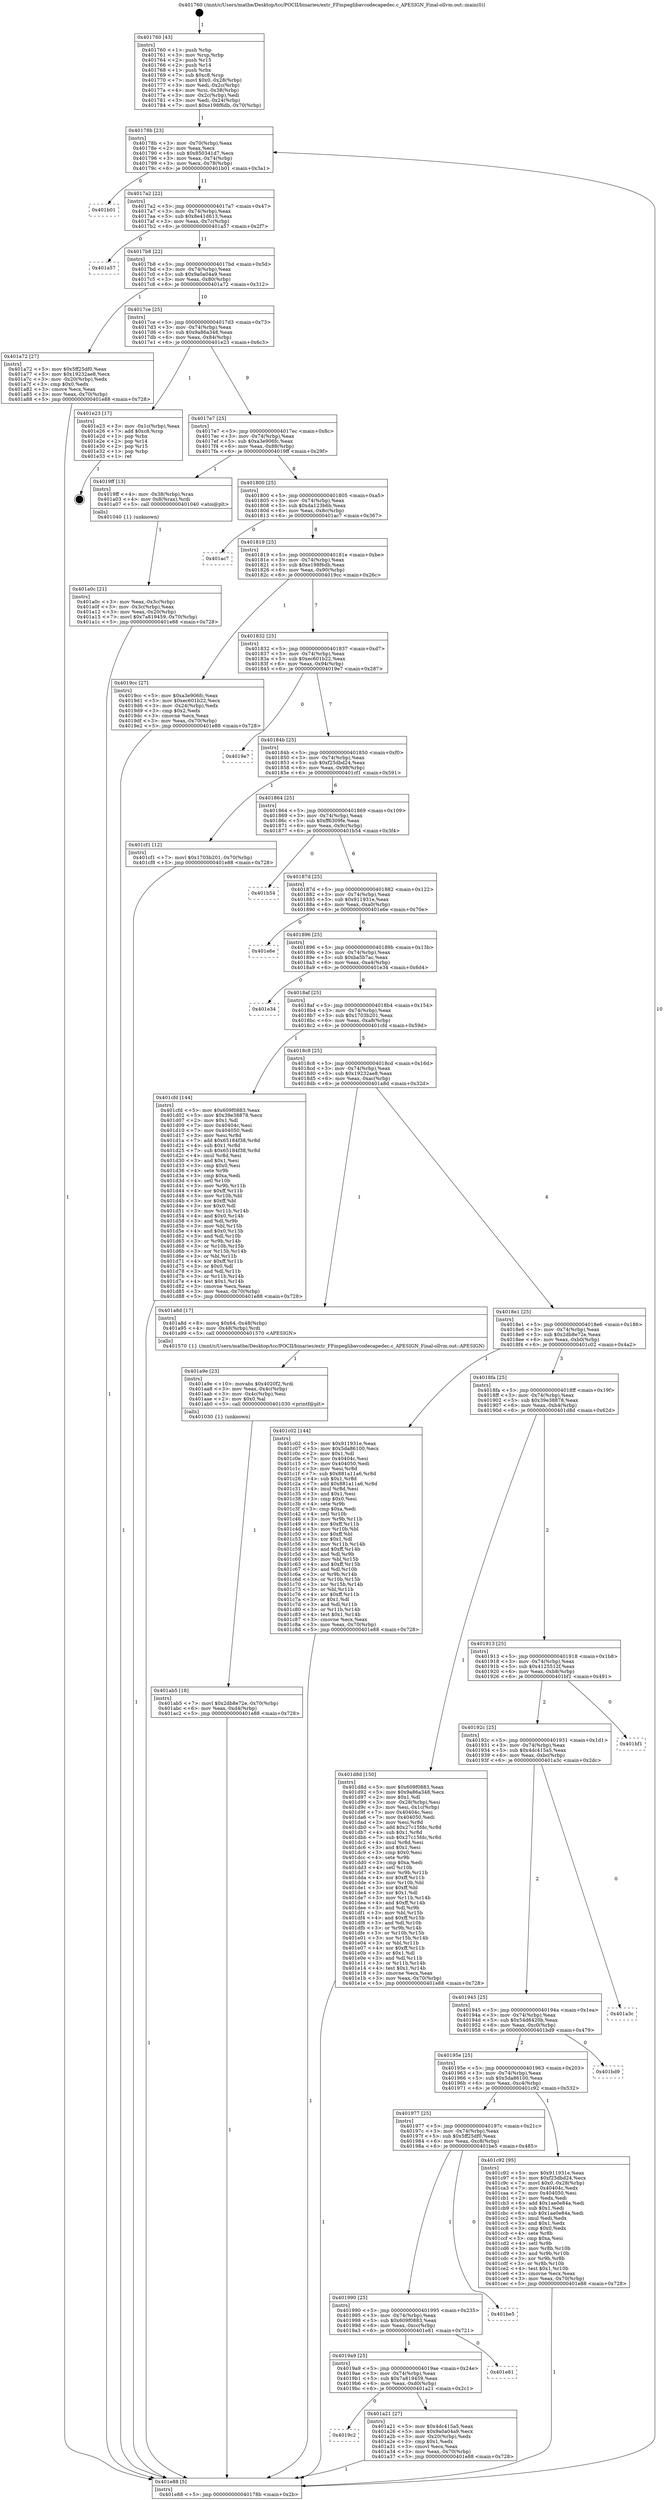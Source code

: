 digraph "0x401760" {
  label = "0x401760 (/mnt/c/Users/mathe/Desktop/tcc/POCII/binaries/extr_FFmpeglibavcodecapedec.c_APESIGN_Final-ollvm.out::main(0))"
  labelloc = "t"
  node[shape=record]

  Entry [label="",width=0.3,height=0.3,shape=circle,fillcolor=black,style=filled]
  "0x40178b" [label="{
     0x40178b [23]\l
     | [instrs]\l
     &nbsp;&nbsp;0x40178b \<+3\>: mov -0x70(%rbp),%eax\l
     &nbsp;&nbsp;0x40178e \<+2\>: mov %eax,%ecx\l
     &nbsp;&nbsp;0x401790 \<+6\>: sub $0x850341d7,%ecx\l
     &nbsp;&nbsp;0x401796 \<+3\>: mov %eax,-0x74(%rbp)\l
     &nbsp;&nbsp;0x401799 \<+3\>: mov %ecx,-0x78(%rbp)\l
     &nbsp;&nbsp;0x40179c \<+6\>: je 0000000000401b01 \<main+0x3a1\>\l
  }"]
  "0x401b01" [label="{
     0x401b01\l
  }", style=dashed]
  "0x4017a2" [label="{
     0x4017a2 [22]\l
     | [instrs]\l
     &nbsp;&nbsp;0x4017a2 \<+5\>: jmp 00000000004017a7 \<main+0x47\>\l
     &nbsp;&nbsp;0x4017a7 \<+3\>: mov -0x74(%rbp),%eax\l
     &nbsp;&nbsp;0x4017aa \<+5\>: sub $0x8e41d613,%eax\l
     &nbsp;&nbsp;0x4017af \<+3\>: mov %eax,-0x7c(%rbp)\l
     &nbsp;&nbsp;0x4017b2 \<+6\>: je 0000000000401a57 \<main+0x2f7\>\l
  }"]
  Exit [label="",width=0.3,height=0.3,shape=circle,fillcolor=black,style=filled,peripheries=2]
  "0x401a57" [label="{
     0x401a57\l
  }", style=dashed]
  "0x4017b8" [label="{
     0x4017b8 [22]\l
     | [instrs]\l
     &nbsp;&nbsp;0x4017b8 \<+5\>: jmp 00000000004017bd \<main+0x5d\>\l
     &nbsp;&nbsp;0x4017bd \<+3\>: mov -0x74(%rbp),%eax\l
     &nbsp;&nbsp;0x4017c0 \<+5\>: sub $0x9a0a04a9,%eax\l
     &nbsp;&nbsp;0x4017c5 \<+3\>: mov %eax,-0x80(%rbp)\l
     &nbsp;&nbsp;0x4017c8 \<+6\>: je 0000000000401a72 \<main+0x312\>\l
  }"]
  "0x401ab5" [label="{
     0x401ab5 [18]\l
     | [instrs]\l
     &nbsp;&nbsp;0x401ab5 \<+7\>: movl $0x2db8e72e,-0x70(%rbp)\l
     &nbsp;&nbsp;0x401abc \<+6\>: mov %eax,-0xd4(%rbp)\l
     &nbsp;&nbsp;0x401ac2 \<+5\>: jmp 0000000000401e88 \<main+0x728\>\l
  }"]
  "0x401a72" [label="{
     0x401a72 [27]\l
     | [instrs]\l
     &nbsp;&nbsp;0x401a72 \<+5\>: mov $0x5ff25df0,%eax\l
     &nbsp;&nbsp;0x401a77 \<+5\>: mov $0x19232ae8,%ecx\l
     &nbsp;&nbsp;0x401a7c \<+3\>: mov -0x20(%rbp),%edx\l
     &nbsp;&nbsp;0x401a7f \<+3\>: cmp $0x0,%edx\l
     &nbsp;&nbsp;0x401a82 \<+3\>: cmove %ecx,%eax\l
     &nbsp;&nbsp;0x401a85 \<+3\>: mov %eax,-0x70(%rbp)\l
     &nbsp;&nbsp;0x401a88 \<+5\>: jmp 0000000000401e88 \<main+0x728\>\l
  }"]
  "0x4017ce" [label="{
     0x4017ce [25]\l
     | [instrs]\l
     &nbsp;&nbsp;0x4017ce \<+5\>: jmp 00000000004017d3 \<main+0x73\>\l
     &nbsp;&nbsp;0x4017d3 \<+3\>: mov -0x74(%rbp),%eax\l
     &nbsp;&nbsp;0x4017d6 \<+5\>: sub $0x9a86a348,%eax\l
     &nbsp;&nbsp;0x4017db \<+6\>: mov %eax,-0x84(%rbp)\l
     &nbsp;&nbsp;0x4017e1 \<+6\>: je 0000000000401e23 \<main+0x6c3\>\l
  }"]
  "0x401a9e" [label="{
     0x401a9e [23]\l
     | [instrs]\l
     &nbsp;&nbsp;0x401a9e \<+10\>: movabs $0x4020f2,%rdi\l
     &nbsp;&nbsp;0x401aa8 \<+3\>: mov %eax,-0x4c(%rbp)\l
     &nbsp;&nbsp;0x401aab \<+3\>: mov -0x4c(%rbp),%esi\l
     &nbsp;&nbsp;0x401aae \<+2\>: mov $0x0,%al\l
     &nbsp;&nbsp;0x401ab0 \<+5\>: call 0000000000401030 \<printf@plt\>\l
     | [calls]\l
     &nbsp;&nbsp;0x401030 \{1\} (unknown)\l
  }"]
  "0x401e23" [label="{
     0x401e23 [17]\l
     | [instrs]\l
     &nbsp;&nbsp;0x401e23 \<+3\>: mov -0x1c(%rbp),%eax\l
     &nbsp;&nbsp;0x401e26 \<+7\>: add $0xc8,%rsp\l
     &nbsp;&nbsp;0x401e2d \<+1\>: pop %rbx\l
     &nbsp;&nbsp;0x401e2e \<+2\>: pop %r14\l
     &nbsp;&nbsp;0x401e30 \<+2\>: pop %r15\l
     &nbsp;&nbsp;0x401e32 \<+1\>: pop %rbp\l
     &nbsp;&nbsp;0x401e33 \<+1\>: ret\l
  }"]
  "0x4017e7" [label="{
     0x4017e7 [25]\l
     | [instrs]\l
     &nbsp;&nbsp;0x4017e7 \<+5\>: jmp 00000000004017ec \<main+0x8c\>\l
     &nbsp;&nbsp;0x4017ec \<+3\>: mov -0x74(%rbp),%eax\l
     &nbsp;&nbsp;0x4017ef \<+5\>: sub $0xa3e906fc,%eax\l
     &nbsp;&nbsp;0x4017f4 \<+6\>: mov %eax,-0x88(%rbp)\l
     &nbsp;&nbsp;0x4017fa \<+6\>: je 00000000004019ff \<main+0x29f\>\l
  }"]
  "0x4019c2" [label="{
     0x4019c2\l
  }", style=dashed]
  "0x4019ff" [label="{
     0x4019ff [13]\l
     | [instrs]\l
     &nbsp;&nbsp;0x4019ff \<+4\>: mov -0x38(%rbp),%rax\l
     &nbsp;&nbsp;0x401a03 \<+4\>: mov 0x8(%rax),%rdi\l
     &nbsp;&nbsp;0x401a07 \<+5\>: call 0000000000401040 \<atoi@plt\>\l
     | [calls]\l
     &nbsp;&nbsp;0x401040 \{1\} (unknown)\l
  }"]
  "0x401800" [label="{
     0x401800 [25]\l
     | [instrs]\l
     &nbsp;&nbsp;0x401800 \<+5\>: jmp 0000000000401805 \<main+0xa5\>\l
     &nbsp;&nbsp;0x401805 \<+3\>: mov -0x74(%rbp),%eax\l
     &nbsp;&nbsp;0x401808 \<+5\>: sub $0xda123b6b,%eax\l
     &nbsp;&nbsp;0x40180d \<+6\>: mov %eax,-0x8c(%rbp)\l
     &nbsp;&nbsp;0x401813 \<+6\>: je 0000000000401ac7 \<main+0x367\>\l
  }"]
  "0x401a21" [label="{
     0x401a21 [27]\l
     | [instrs]\l
     &nbsp;&nbsp;0x401a21 \<+5\>: mov $0x4dc415a5,%eax\l
     &nbsp;&nbsp;0x401a26 \<+5\>: mov $0x9a0a04a9,%ecx\l
     &nbsp;&nbsp;0x401a2b \<+3\>: mov -0x20(%rbp),%edx\l
     &nbsp;&nbsp;0x401a2e \<+3\>: cmp $0x1,%edx\l
     &nbsp;&nbsp;0x401a31 \<+3\>: cmovl %ecx,%eax\l
     &nbsp;&nbsp;0x401a34 \<+3\>: mov %eax,-0x70(%rbp)\l
     &nbsp;&nbsp;0x401a37 \<+5\>: jmp 0000000000401e88 \<main+0x728\>\l
  }"]
  "0x401ac7" [label="{
     0x401ac7\l
  }", style=dashed]
  "0x401819" [label="{
     0x401819 [25]\l
     | [instrs]\l
     &nbsp;&nbsp;0x401819 \<+5\>: jmp 000000000040181e \<main+0xbe\>\l
     &nbsp;&nbsp;0x40181e \<+3\>: mov -0x74(%rbp),%eax\l
     &nbsp;&nbsp;0x401821 \<+5\>: sub $0xe198f6db,%eax\l
     &nbsp;&nbsp;0x401826 \<+6\>: mov %eax,-0x90(%rbp)\l
     &nbsp;&nbsp;0x40182c \<+6\>: je 00000000004019cc \<main+0x26c\>\l
  }"]
  "0x4019a9" [label="{
     0x4019a9 [25]\l
     | [instrs]\l
     &nbsp;&nbsp;0x4019a9 \<+5\>: jmp 00000000004019ae \<main+0x24e\>\l
     &nbsp;&nbsp;0x4019ae \<+3\>: mov -0x74(%rbp),%eax\l
     &nbsp;&nbsp;0x4019b1 \<+5\>: sub $0x7a819459,%eax\l
     &nbsp;&nbsp;0x4019b6 \<+6\>: mov %eax,-0xd0(%rbp)\l
     &nbsp;&nbsp;0x4019bc \<+6\>: je 0000000000401a21 \<main+0x2c1\>\l
  }"]
  "0x4019cc" [label="{
     0x4019cc [27]\l
     | [instrs]\l
     &nbsp;&nbsp;0x4019cc \<+5\>: mov $0xa3e906fc,%eax\l
     &nbsp;&nbsp;0x4019d1 \<+5\>: mov $0xec601b22,%ecx\l
     &nbsp;&nbsp;0x4019d6 \<+3\>: mov -0x24(%rbp),%edx\l
     &nbsp;&nbsp;0x4019d9 \<+3\>: cmp $0x2,%edx\l
     &nbsp;&nbsp;0x4019dc \<+3\>: cmovne %ecx,%eax\l
     &nbsp;&nbsp;0x4019df \<+3\>: mov %eax,-0x70(%rbp)\l
     &nbsp;&nbsp;0x4019e2 \<+5\>: jmp 0000000000401e88 \<main+0x728\>\l
  }"]
  "0x401832" [label="{
     0x401832 [25]\l
     | [instrs]\l
     &nbsp;&nbsp;0x401832 \<+5\>: jmp 0000000000401837 \<main+0xd7\>\l
     &nbsp;&nbsp;0x401837 \<+3\>: mov -0x74(%rbp),%eax\l
     &nbsp;&nbsp;0x40183a \<+5\>: sub $0xec601b22,%eax\l
     &nbsp;&nbsp;0x40183f \<+6\>: mov %eax,-0x94(%rbp)\l
     &nbsp;&nbsp;0x401845 \<+6\>: je 00000000004019e7 \<main+0x287\>\l
  }"]
  "0x401e88" [label="{
     0x401e88 [5]\l
     | [instrs]\l
     &nbsp;&nbsp;0x401e88 \<+5\>: jmp 000000000040178b \<main+0x2b\>\l
  }"]
  "0x401760" [label="{
     0x401760 [43]\l
     | [instrs]\l
     &nbsp;&nbsp;0x401760 \<+1\>: push %rbp\l
     &nbsp;&nbsp;0x401761 \<+3\>: mov %rsp,%rbp\l
     &nbsp;&nbsp;0x401764 \<+2\>: push %r15\l
     &nbsp;&nbsp;0x401766 \<+2\>: push %r14\l
     &nbsp;&nbsp;0x401768 \<+1\>: push %rbx\l
     &nbsp;&nbsp;0x401769 \<+7\>: sub $0xc8,%rsp\l
     &nbsp;&nbsp;0x401770 \<+7\>: movl $0x0,-0x28(%rbp)\l
     &nbsp;&nbsp;0x401777 \<+3\>: mov %edi,-0x2c(%rbp)\l
     &nbsp;&nbsp;0x40177a \<+4\>: mov %rsi,-0x38(%rbp)\l
     &nbsp;&nbsp;0x40177e \<+3\>: mov -0x2c(%rbp),%edi\l
     &nbsp;&nbsp;0x401781 \<+3\>: mov %edi,-0x24(%rbp)\l
     &nbsp;&nbsp;0x401784 \<+7\>: movl $0xe198f6db,-0x70(%rbp)\l
  }"]
  "0x401a0c" [label="{
     0x401a0c [21]\l
     | [instrs]\l
     &nbsp;&nbsp;0x401a0c \<+3\>: mov %eax,-0x3c(%rbp)\l
     &nbsp;&nbsp;0x401a0f \<+3\>: mov -0x3c(%rbp),%eax\l
     &nbsp;&nbsp;0x401a12 \<+3\>: mov %eax,-0x20(%rbp)\l
     &nbsp;&nbsp;0x401a15 \<+7\>: movl $0x7a819459,-0x70(%rbp)\l
     &nbsp;&nbsp;0x401a1c \<+5\>: jmp 0000000000401e88 \<main+0x728\>\l
  }"]
  "0x401e81" [label="{
     0x401e81\l
  }", style=dashed]
  "0x4019e7" [label="{
     0x4019e7\l
  }", style=dashed]
  "0x40184b" [label="{
     0x40184b [25]\l
     | [instrs]\l
     &nbsp;&nbsp;0x40184b \<+5\>: jmp 0000000000401850 \<main+0xf0\>\l
     &nbsp;&nbsp;0x401850 \<+3\>: mov -0x74(%rbp),%eax\l
     &nbsp;&nbsp;0x401853 \<+5\>: sub $0xf25dbd24,%eax\l
     &nbsp;&nbsp;0x401858 \<+6\>: mov %eax,-0x98(%rbp)\l
     &nbsp;&nbsp;0x40185e \<+6\>: je 0000000000401cf1 \<main+0x591\>\l
  }"]
  "0x401990" [label="{
     0x401990 [25]\l
     | [instrs]\l
     &nbsp;&nbsp;0x401990 \<+5\>: jmp 0000000000401995 \<main+0x235\>\l
     &nbsp;&nbsp;0x401995 \<+3\>: mov -0x74(%rbp),%eax\l
     &nbsp;&nbsp;0x401998 \<+5\>: sub $0x609f0883,%eax\l
     &nbsp;&nbsp;0x40199d \<+6\>: mov %eax,-0xcc(%rbp)\l
     &nbsp;&nbsp;0x4019a3 \<+6\>: je 0000000000401e81 \<main+0x721\>\l
  }"]
  "0x401cf1" [label="{
     0x401cf1 [12]\l
     | [instrs]\l
     &nbsp;&nbsp;0x401cf1 \<+7\>: movl $0x1703b201,-0x70(%rbp)\l
     &nbsp;&nbsp;0x401cf8 \<+5\>: jmp 0000000000401e88 \<main+0x728\>\l
  }"]
  "0x401864" [label="{
     0x401864 [25]\l
     | [instrs]\l
     &nbsp;&nbsp;0x401864 \<+5\>: jmp 0000000000401869 \<main+0x109\>\l
     &nbsp;&nbsp;0x401869 \<+3\>: mov -0x74(%rbp),%eax\l
     &nbsp;&nbsp;0x40186c \<+5\>: sub $0xff6309fe,%eax\l
     &nbsp;&nbsp;0x401871 \<+6\>: mov %eax,-0x9c(%rbp)\l
     &nbsp;&nbsp;0x401877 \<+6\>: je 0000000000401b54 \<main+0x3f4\>\l
  }"]
  "0x401be5" [label="{
     0x401be5\l
  }", style=dashed]
  "0x401b54" [label="{
     0x401b54\l
  }", style=dashed]
  "0x40187d" [label="{
     0x40187d [25]\l
     | [instrs]\l
     &nbsp;&nbsp;0x40187d \<+5\>: jmp 0000000000401882 \<main+0x122\>\l
     &nbsp;&nbsp;0x401882 \<+3\>: mov -0x74(%rbp),%eax\l
     &nbsp;&nbsp;0x401885 \<+5\>: sub $0x911931e,%eax\l
     &nbsp;&nbsp;0x40188a \<+6\>: mov %eax,-0xa0(%rbp)\l
     &nbsp;&nbsp;0x401890 \<+6\>: je 0000000000401e6e \<main+0x70e\>\l
  }"]
  "0x401977" [label="{
     0x401977 [25]\l
     | [instrs]\l
     &nbsp;&nbsp;0x401977 \<+5\>: jmp 000000000040197c \<main+0x21c\>\l
     &nbsp;&nbsp;0x40197c \<+3\>: mov -0x74(%rbp),%eax\l
     &nbsp;&nbsp;0x40197f \<+5\>: sub $0x5ff25df0,%eax\l
     &nbsp;&nbsp;0x401984 \<+6\>: mov %eax,-0xc8(%rbp)\l
     &nbsp;&nbsp;0x40198a \<+6\>: je 0000000000401be5 \<main+0x485\>\l
  }"]
  "0x401e6e" [label="{
     0x401e6e\l
  }", style=dashed]
  "0x401896" [label="{
     0x401896 [25]\l
     | [instrs]\l
     &nbsp;&nbsp;0x401896 \<+5\>: jmp 000000000040189b \<main+0x13b\>\l
     &nbsp;&nbsp;0x40189b \<+3\>: mov -0x74(%rbp),%eax\l
     &nbsp;&nbsp;0x40189e \<+5\>: sub $0xba5b7ac,%eax\l
     &nbsp;&nbsp;0x4018a3 \<+6\>: mov %eax,-0xa4(%rbp)\l
     &nbsp;&nbsp;0x4018a9 \<+6\>: je 0000000000401e34 \<main+0x6d4\>\l
  }"]
  "0x401c92" [label="{
     0x401c92 [95]\l
     | [instrs]\l
     &nbsp;&nbsp;0x401c92 \<+5\>: mov $0x911931e,%eax\l
     &nbsp;&nbsp;0x401c97 \<+5\>: mov $0xf25dbd24,%ecx\l
     &nbsp;&nbsp;0x401c9c \<+7\>: movl $0x0,-0x28(%rbp)\l
     &nbsp;&nbsp;0x401ca3 \<+7\>: mov 0x40404c,%edx\l
     &nbsp;&nbsp;0x401caa \<+7\>: mov 0x404050,%esi\l
     &nbsp;&nbsp;0x401cb1 \<+2\>: mov %edx,%edi\l
     &nbsp;&nbsp;0x401cb3 \<+6\>: add $0x1ae0e84a,%edi\l
     &nbsp;&nbsp;0x401cb9 \<+3\>: sub $0x1,%edi\l
     &nbsp;&nbsp;0x401cbc \<+6\>: sub $0x1ae0e84a,%edi\l
     &nbsp;&nbsp;0x401cc2 \<+3\>: imul %edi,%edx\l
     &nbsp;&nbsp;0x401cc5 \<+3\>: and $0x1,%edx\l
     &nbsp;&nbsp;0x401cc8 \<+3\>: cmp $0x0,%edx\l
     &nbsp;&nbsp;0x401ccb \<+4\>: sete %r8b\l
     &nbsp;&nbsp;0x401ccf \<+3\>: cmp $0xa,%esi\l
     &nbsp;&nbsp;0x401cd2 \<+4\>: setl %r9b\l
     &nbsp;&nbsp;0x401cd6 \<+3\>: mov %r8b,%r10b\l
     &nbsp;&nbsp;0x401cd9 \<+3\>: and %r9b,%r10b\l
     &nbsp;&nbsp;0x401cdc \<+3\>: xor %r9b,%r8b\l
     &nbsp;&nbsp;0x401cdf \<+3\>: or %r8b,%r10b\l
     &nbsp;&nbsp;0x401ce2 \<+4\>: test $0x1,%r10b\l
     &nbsp;&nbsp;0x401ce6 \<+3\>: cmovne %ecx,%eax\l
     &nbsp;&nbsp;0x401ce9 \<+3\>: mov %eax,-0x70(%rbp)\l
     &nbsp;&nbsp;0x401cec \<+5\>: jmp 0000000000401e88 \<main+0x728\>\l
  }"]
  "0x401e34" [label="{
     0x401e34\l
  }", style=dashed]
  "0x4018af" [label="{
     0x4018af [25]\l
     | [instrs]\l
     &nbsp;&nbsp;0x4018af \<+5\>: jmp 00000000004018b4 \<main+0x154\>\l
     &nbsp;&nbsp;0x4018b4 \<+3\>: mov -0x74(%rbp),%eax\l
     &nbsp;&nbsp;0x4018b7 \<+5\>: sub $0x1703b201,%eax\l
     &nbsp;&nbsp;0x4018bc \<+6\>: mov %eax,-0xa8(%rbp)\l
     &nbsp;&nbsp;0x4018c2 \<+6\>: je 0000000000401cfd \<main+0x59d\>\l
  }"]
  "0x40195e" [label="{
     0x40195e [25]\l
     | [instrs]\l
     &nbsp;&nbsp;0x40195e \<+5\>: jmp 0000000000401963 \<main+0x203\>\l
     &nbsp;&nbsp;0x401963 \<+3\>: mov -0x74(%rbp),%eax\l
     &nbsp;&nbsp;0x401966 \<+5\>: sub $0x5da86100,%eax\l
     &nbsp;&nbsp;0x40196b \<+6\>: mov %eax,-0xc4(%rbp)\l
     &nbsp;&nbsp;0x401971 \<+6\>: je 0000000000401c92 \<main+0x532\>\l
  }"]
  "0x401cfd" [label="{
     0x401cfd [144]\l
     | [instrs]\l
     &nbsp;&nbsp;0x401cfd \<+5\>: mov $0x609f0883,%eax\l
     &nbsp;&nbsp;0x401d02 \<+5\>: mov $0x39e38878,%ecx\l
     &nbsp;&nbsp;0x401d07 \<+2\>: mov $0x1,%dl\l
     &nbsp;&nbsp;0x401d09 \<+7\>: mov 0x40404c,%esi\l
     &nbsp;&nbsp;0x401d10 \<+7\>: mov 0x404050,%edi\l
     &nbsp;&nbsp;0x401d17 \<+3\>: mov %esi,%r8d\l
     &nbsp;&nbsp;0x401d1a \<+7\>: add $0x65184f38,%r8d\l
     &nbsp;&nbsp;0x401d21 \<+4\>: sub $0x1,%r8d\l
     &nbsp;&nbsp;0x401d25 \<+7\>: sub $0x65184f38,%r8d\l
     &nbsp;&nbsp;0x401d2c \<+4\>: imul %r8d,%esi\l
     &nbsp;&nbsp;0x401d30 \<+3\>: and $0x1,%esi\l
     &nbsp;&nbsp;0x401d33 \<+3\>: cmp $0x0,%esi\l
     &nbsp;&nbsp;0x401d36 \<+4\>: sete %r9b\l
     &nbsp;&nbsp;0x401d3a \<+3\>: cmp $0xa,%edi\l
     &nbsp;&nbsp;0x401d3d \<+4\>: setl %r10b\l
     &nbsp;&nbsp;0x401d41 \<+3\>: mov %r9b,%r11b\l
     &nbsp;&nbsp;0x401d44 \<+4\>: xor $0xff,%r11b\l
     &nbsp;&nbsp;0x401d48 \<+3\>: mov %r10b,%bl\l
     &nbsp;&nbsp;0x401d4b \<+3\>: xor $0xff,%bl\l
     &nbsp;&nbsp;0x401d4e \<+3\>: xor $0x0,%dl\l
     &nbsp;&nbsp;0x401d51 \<+3\>: mov %r11b,%r14b\l
     &nbsp;&nbsp;0x401d54 \<+4\>: and $0x0,%r14b\l
     &nbsp;&nbsp;0x401d58 \<+3\>: and %dl,%r9b\l
     &nbsp;&nbsp;0x401d5b \<+3\>: mov %bl,%r15b\l
     &nbsp;&nbsp;0x401d5e \<+4\>: and $0x0,%r15b\l
     &nbsp;&nbsp;0x401d62 \<+3\>: and %dl,%r10b\l
     &nbsp;&nbsp;0x401d65 \<+3\>: or %r9b,%r14b\l
     &nbsp;&nbsp;0x401d68 \<+3\>: or %r10b,%r15b\l
     &nbsp;&nbsp;0x401d6b \<+3\>: xor %r15b,%r14b\l
     &nbsp;&nbsp;0x401d6e \<+3\>: or %bl,%r11b\l
     &nbsp;&nbsp;0x401d71 \<+4\>: xor $0xff,%r11b\l
     &nbsp;&nbsp;0x401d75 \<+3\>: or $0x0,%dl\l
     &nbsp;&nbsp;0x401d78 \<+3\>: and %dl,%r11b\l
     &nbsp;&nbsp;0x401d7b \<+3\>: or %r11b,%r14b\l
     &nbsp;&nbsp;0x401d7e \<+4\>: test $0x1,%r14b\l
     &nbsp;&nbsp;0x401d82 \<+3\>: cmovne %ecx,%eax\l
     &nbsp;&nbsp;0x401d85 \<+3\>: mov %eax,-0x70(%rbp)\l
     &nbsp;&nbsp;0x401d88 \<+5\>: jmp 0000000000401e88 \<main+0x728\>\l
  }"]
  "0x4018c8" [label="{
     0x4018c8 [25]\l
     | [instrs]\l
     &nbsp;&nbsp;0x4018c8 \<+5\>: jmp 00000000004018cd \<main+0x16d\>\l
     &nbsp;&nbsp;0x4018cd \<+3\>: mov -0x74(%rbp),%eax\l
     &nbsp;&nbsp;0x4018d0 \<+5\>: sub $0x19232ae8,%eax\l
     &nbsp;&nbsp;0x4018d5 \<+6\>: mov %eax,-0xac(%rbp)\l
     &nbsp;&nbsp;0x4018db \<+6\>: je 0000000000401a8d \<main+0x32d\>\l
  }"]
  "0x401bd9" [label="{
     0x401bd9\l
  }", style=dashed]
  "0x401a8d" [label="{
     0x401a8d [17]\l
     | [instrs]\l
     &nbsp;&nbsp;0x401a8d \<+8\>: movq $0x64,-0x48(%rbp)\l
     &nbsp;&nbsp;0x401a95 \<+4\>: mov -0x48(%rbp),%rdi\l
     &nbsp;&nbsp;0x401a99 \<+5\>: call 0000000000401570 \<APESIGN\>\l
     | [calls]\l
     &nbsp;&nbsp;0x401570 \{1\} (/mnt/c/Users/mathe/Desktop/tcc/POCII/binaries/extr_FFmpeglibavcodecapedec.c_APESIGN_Final-ollvm.out::APESIGN)\l
  }"]
  "0x4018e1" [label="{
     0x4018e1 [25]\l
     | [instrs]\l
     &nbsp;&nbsp;0x4018e1 \<+5\>: jmp 00000000004018e6 \<main+0x186\>\l
     &nbsp;&nbsp;0x4018e6 \<+3\>: mov -0x74(%rbp),%eax\l
     &nbsp;&nbsp;0x4018e9 \<+5\>: sub $0x2db8e72e,%eax\l
     &nbsp;&nbsp;0x4018ee \<+6\>: mov %eax,-0xb0(%rbp)\l
     &nbsp;&nbsp;0x4018f4 \<+6\>: je 0000000000401c02 \<main+0x4a2\>\l
  }"]
  "0x401945" [label="{
     0x401945 [25]\l
     | [instrs]\l
     &nbsp;&nbsp;0x401945 \<+5\>: jmp 000000000040194a \<main+0x1ea\>\l
     &nbsp;&nbsp;0x40194a \<+3\>: mov -0x74(%rbp),%eax\l
     &nbsp;&nbsp;0x40194d \<+5\>: sub $0x54d6420b,%eax\l
     &nbsp;&nbsp;0x401952 \<+6\>: mov %eax,-0xc0(%rbp)\l
     &nbsp;&nbsp;0x401958 \<+6\>: je 0000000000401bd9 \<main+0x479\>\l
  }"]
  "0x401c02" [label="{
     0x401c02 [144]\l
     | [instrs]\l
     &nbsp;&nbsp;0x401c02 \<+5\>: mov $0x911931e,%eax\l
     &nbsp;&nbsp;0x401c07 \<+5\>: mov $0x5da86100,%ecx\l
     &nbsp;&nbsp;0x401c0c \<+2\>: mov $0x1,%dl\l
     &nbsp;&nbsp;0x401c0e \<+7\>: mov 0x40404c,%esi\l
     &nbsp;&nbsp;0x401c15 \<+7\>: mov 0x404050,%edi\l
     &nbsp;&nbsp;0x401c1c \<+3\>: mov %esi,%r8d\l
     &nbsp;&nbsp;0x401c1f \<+7\>: sub $0x881a11a6,%r8d\l
     &nbsp;&nbsp;0x401c26 \<+4\>: sub $0x1,%r8d\l
     &nbsp;&nbsp;0x401c2a \<+7\>: add $0x881a11a6,%r8d\l
     &nbsp;&nbsp;0x401c31 \<+4\>: imul %r8d,%esi\l
     &nbsp;&nbsp;0x401c35 \<+3\>: and $0x1,%esi\l
     &nbsp;&nbsp;0x401c38 \<+3\>: cmp $0x0,%esi\l
     &nbsp;&nbsp;0x401c3b \<+4\>: sete %r9b\l
     &nbsp;&nbsp;0x401c3f \<+3\>: cmp $0xa,%edi\l
     &nbsp;&nbsp;0x401c42 \<+4\>: setl %r10b\l
     &nbsp;&nbsp;0x401c46 \<+3\>: mov %r9b,%r11b\l
     &nbsp;&nbsp;0x401c49 \<+4\>: xor $0xff,%r11b\l
     &nbsp;&nbsp;0x401c4d \<+3\>: mov %r10b,%bl\l
     &nbsp;&nbsp;0x401c50 \<+3\>: xor $0xff,%bl\l
     &nbsp;&nbsp;0x401c53 \<+3\>: xor $0x1,%dl\l
     &nbsp;&nbsp;0x401c56 \<+3\>: mov %r11b,%r14b\l
     &nbsp;&nbsp;0x401c59 \<+4\>: and $0xff,%r14b\l
     &nbsp;&nbsp;0x401c5d \<+3\>: and %dl,%r9b\l
     &nbsp;&nbsp;0x401c60 \<+3\>: mov %bl,%r15b\l
     &nbsp;&nbsp;0x401c63 \<+4\>: and $0xff,%r15b\l
     &nbsp;&nbsp;0x401c67 \<+3\>: and %dl,%r10b\l
     &nbsp;&nbsp;0x401c6a \<+3\>: or %r9b,%r14b\l
     &nbsp;&nbsp;0x401c6d \<+3\>: or %r10b,%r15b\l
     &nbsp;&nbsp;0x401c70 \<+3\>: xor %r15b,%r14b\l
     &nbsp;&nbsp;0x401c73 \<+3\>: or %bl,%r11b\l
     &nbsp;&nbsp;0x401c76 \<+4\>: xor $0xff,%r11b\l
     &nbsp;&nbsp;0x401c7a \<+3\>: or $0x1,%dl\l
     &nbsp;&nbsp;0x401c7d \<+3\>: and %dl,%r11b\l
     &nbsp;&nbsp;0x401c80 \<+3\>: or %r11b,%r14b\l
     &nbsp;&nbsp;0x401c83 \<+4\>: test $0x1,%r14b\l
     &nbsp;&nbsp;0x401c87 \<+3\>: cmovne %ecx,%eax\l
     &nbsp;&nbsp;0x401c8a \<+3\>: mov %eax,-0x70(%rbp)\l
     &nbsp;&nbsp;0x401c8d \<+5\>: jmp 0000000000401e88 \<main+0x728\>\l
  }"]
  "0x4018fa" [label="{
     0x4018fa [25]\l
     | [instrs]\l
     &nbsp;&nbsp;0x4018fa \<+5\>: jmp 00000000004018ff \<main+0x19f\>\l
     &nbsp;&nbsp;0x4018ff \<+3\>: mov -0x74(%rbp),%eax\l
     &nbsp;&nbsp;0x401902 \<+5\>: sub $0x39e38878,%eax\l
     &nbsp;&nbsp;0x401907 \<+6\>: mov %eax,-0xb4(%rbp)\l
     &nbsp;&nbsp;0x40190d \<+6\>: je 0000000000401d8d \<main+0x62d\>\l
  }"]
  "0x401a3c" [label="{
     0x401a3c\l
  }", style=dashed]
  "0x401d8d" [label="{
     0x401d8d [150]\l
     | [instrs]\l
     &nbsp;&nbsp;0x401d8d \<+5\>: mov $0x609f0883,%eax\l
     &nbsp;&nbsp;0x401d92 \<+5\>: mov $0x9a86a348,%ecx\l
     &nbsp;&nbsp;0x401d97 \<+2\>: mov $0x1,%dl\l
     &nbsp;&nbsp;0x401d99 \<+3\>: mov -0x28(%rbp),%esi\l
     &nbsp;&nbsp;0x401d9c \<+3\>: mov %esi,-0x1c(%rbp)\l
     &nbsp;&nbsp;0x401d9f \<+7\>: mov 0x40404c,%esi\l
     &nbsp;&nbsp;0x401da6 \<+7\>: mov 0x404050,%edi\l
     &nbsp;&nbsp;0x401dad \<+3\>: mov %esi,%r8d\l
     &nbsp;&nbsp;0x401db0 \<+7\>: add $0x27c15fdc,%r8d\l
     &nbsp;&nbsp;0x401db7 \<+4\>: sub $0x1,%r8d\l
     &nbsp;&nbsp;0x401dbb \<+7\>: sub $0x27c15fdc,%r8d\l
     &nbsp;&nbsp;0x401dc2 \<+4\>: imul %r8d,%esi\l
     &nbsp;&nbsp;0x401dc6 \<+3\>: and $0x1,%esi\l
     &nbsp;&nbsp;0x401dc9 \<+3\>: cmp $0x0,%esi\l
     &nbsp;&nbsp;0x401dcc \<+4\>: sete %r9b\l
     &nbsp;&nbsp;0x401dd0 \<+3\>: cmp $0xa,%edi\l
     &nbsp;&nbsp;0x401dd3 \<+4\>: setl %r10b\l
     &nbsp;&nbsp;0x401dd7 \<+3\>: mov %r9b,%r11b\l
     &nbsp;&nbsp;0x401dda \<+4\>: xor $0xff,%r11b\l
     &nbsp;&nbsp;0x401dde \<+3\>: mov %r10b,%bl\l
     &nbsp;&nbsp;0x401de1 \<+3\>: xor $0xff,%bl\l
     &nbsp;&nbsp;0x401de4 \<+3\>: xor $0x1,%dl\l
     &nbsp;&nbsp;0x401de7 \<+3\>: mov %r11b,%r14b\l
     &nbsp;&nbsp;0x401dea \<+4\>: and $0xff,%r14b\l
     &nbsp;&nbsp;0x401dee \<+3\>: and %dl,%r9b\l
     &nbsp;&nbsp;0x401df1 \<+3\>: mov %bl,%r15b\l
     &nbsp;&nbsp;0x401df4 \<+4\>: and $0xff,%r15b\l
     &nbsp;&nbsp;0x401df8 \<+3\>: and %dl,%r10b\l
     &nbsp;&nbsp;0x401dfb \<+3\>: or %r9b,%r14b\l
     &nbsp;&nbsp;0x401dfe \<+3\>: or %r10b,%r15b\l
     &nbsp;&nbsp;0x401e01 \<+3\>: xor %r15b,%r14b\l
     &nbsp;&nbsp;0x401e04 \<+3\>: or %bl,%r11b\l
     &nbsp;&nbsp;0x401e07 \<+4\>: xor $0xff,%r11b\l
     &nbsp;&nbsp;0x401e0b \<+3\>: or $0x1,%dl\l
     &nbsp;&nbsp;0x401e0e \<+3\>: and %dl,%r11b\l
     &nbsp;&nbsp;0x401e11 \<+3\>: or %r11b,%r14b\l
     &nbsp;&nbsp;0x401e14 \<+4\>: test $0x1,%r14b\l
     &nbsp;&nbsp;0x401e18 \<+3\>: cmovne %ecx,%eax\l
     &nbsp;&nbsp;0x401e1b \<+3\>: mov %eax,-0x70(%rbp)\l
     &nbsp;&nbsp;0x401e1e \<+5\>: jmp 0000000000401e88 \<main+0x728\>\l
  }"]
  "0x401913" [label="{
     0x401913 [25]\l
     | [instrs]\l
     &nbsp;&nbsp;0x401913 \<+5\>: jmp 0000000000401918 \<main+0x1b8\>\l
     &nbsp;&nbsp;0x401918 \<+3\>: mov -0x74(%rbp),%eax\l
     &nbsp;&nbsp;0x40191b \<+5\>: sub $0x4125512f,%eax\l
     &nbsp;&nbsp;0x401920 \<+6\>: mov %eax,-0xb8(%rbp)\l
     &nbsp;&nbsp;0x401926 \<+6\>: je 0000000000401bf1 \<main+0x491\>\l
  }"]
  "0x40192c" [label="{
     0x40192c [25]\l
     | [instrs]\l
     &nbsp;&nbsp;0x40192c \<+5\>: jmp 0000000000401931 \<main+0x1d1\>\l
     &nbsp;&nbsp;0x401931 \<+3\>: mov -0x74(%rbp),%eax\l
     &nbsp;&nbsp;0x401934 \<+5\>: sub $0x4dc415a5,%eax\l
     &nbsp;&nbsp;0x401939 \<+6\>: mov %eax,-0xbc(%rbp)\l
     &nbsp;&nbsp;0x40193f \<+6\>: je 0000000000401a3c \<main+0x2dc\>\l
  }"]
  "0x401bf1" [label="{
     0x401bf1\l
  }", style=dashed]
  Entry -> "0x401760" [label=" 1"]
  "0x40178b" -> "0x401b01" [label=" 0"]
  "0x40178b" -> "0x4017a2" [label=" 11"]
  "0x401e23" -> Exit [label=" 1"]
  "0x4017a2" -> "0x401a57" [label=" 0"]
  "0x4017a2" -> "0x4017b8" [label=" 11"]
  "0x401d8d" -> "0x401e88" [label=" 1"]
  "0x4017b8" -> "0x401a72" [label=" 1"]
  "0x4017b8" -> "0x4017ce" [label=" 10"]
  "0x401cfd" -> "0x401e88" [label=" 1"]
  "0x4017ce" -> "0x401e23" [label=" 1"]
  "0x4017ce" -> "0x4017e7" [label=" 9"]
  "0x401cf1" -> "0x401e88" [label=" 1"]
  "0x4017e7" -> "0x4019ff" [label=" 1"]
  "0x4017e7" -> "0x401800" [label=" 8"]
  "0x401c92" -> "0x401e88" [label=" 1"]
  "0x401800" -> "0x401ac7" [label=" 0"]
  "0x401800" -> "0x401819" [label=" 8"]
  "0x401c02" -> "0x401e88" [label=" 1"]
  "0x401819" -> "0x4019cc" [label=" 1"]
  "0x401819" -> "0x401832" [label=" 7"]
  "0x4019cc" -> "0x401e88" [label=" 1"]
  "0x401760" -> "0x40178b" [label=" 1"]
  "0x401e88" -> "0x40178b" [label=" 10"]
  "0x4019ff" -> "0x401a0c" [label=" 1"]
  "0x401a0c" -> "0x401e88" [label=" 1"]
  "0x401a9e" -> "0x401ab5" [label=" 1"]
  "0x401832" -> "0x4019e7" [label=" 0"]
  "0x401832" -> "0x40184b" [label=" 7"]
  "0x401a8d" -> "0x401a9e" [label=" 1"]
  "0x40184b" -> "0x401cf1" [label=" 1"]
  "0x40184b" -> "0x401864" [label=" 6"]
  "0x401a21" -> "0x401e88" [label=" 1"]
  "0x401864" -> "0x401b54" [label=" 0"]
  "0x401864" -> "0x40187d" [label=" 6"]
  "0x4019a9" -> "0x4019c2" [label=" 0"]
  "0x40187d" -> "0x401e6e" [label=" 0"]
  "0x40187d" -> "0x401896" [label=" 6"]
  "0x401ab5" -> "0x401e88" [label=" 1"]
  "0x401896" -> "0x401e34" [label=" 0"]
  "0x401896" -> "0x4018af" [label=" 6"]
  "0x401990" -> "0x4019a9" [label=" 1"]
  "0x4018af" -> "0x401cfd" [label=" 1"]
  "0x4018af" -> "0x4018c8" [label=" 5"]
  "0x401a72" -> "0x401e88" [label=" 1"]
  "0x4018c8" -> "0x401a8d" [label=" 1"]
  "0x4018c8" -> "0x4018e1" [label=" 4"]
  "0x401977" -> "0x401990" [label=" 1"]
  "0x4018e1" -> "0x401c02" [label=" 1"]
  "0x4018e1" -> "0x4018fa" [label=" 3"]
  "0x4019a9" -> "0x401a21" [label=" 1"]
  "0x4018fa" -> "0x401d8d" [label=" 1"]
  "0x4018fa" -> "0x401913" [label=" 2"]
  "0x40195e" -> "0x401977" [label=" 1"]
  "0x401913" -> "0x401bf1" [label=" 0"]
  "0x401913" -> "0x40192c" [label=" 2"]
  "0x40195e" -> "0x401c92" [label=" 1"]
  "0x40192c" -> "0x401a3c" [label=" 0"]
  "0x40192c" -> "0x401945" [label=" 2"]
  "0x401977" -> "0x401be5" [label=" 0"]
  "0x401945" -> "0x401bd9" [label=" 0"]
  "0x401945" -> "0x40195e" [label=" 2"]
  "0x401990" -> "0x401e81" [label=" 0"]
}
